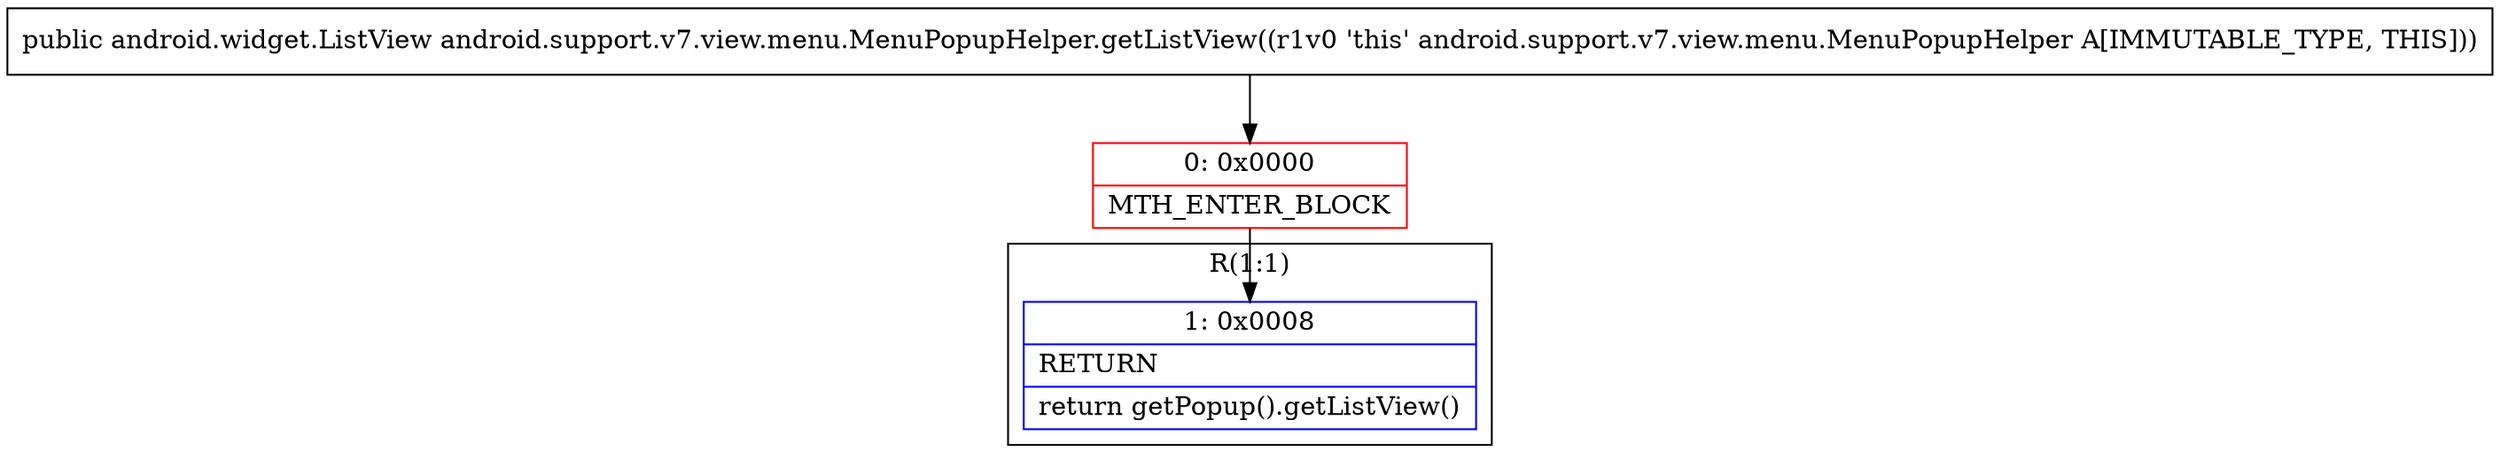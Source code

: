 digraph "CFG forandroid.support.v7.view.menu.MenuPopupHelper.getListView()Landroid\/widget\/ListView;" {
subgraph cluster_Region_2135738968 {
label = "R(1:1)";
node [shape=record,color=blue];
Node_1 [shape=record,label="{1\:\ 0x0008|RETURN\l|return getPopup().getListView()\l}"];
}
Node_0 [shape=record,color=red,label="{0\:\ 0x0000|MTH_ENTER_BLOCK\l}"];
MethodNode[shape=record,label="{public android.widget.ListView android.support.v7.view.menu.MenuPopupHelper.getListView((r1v0 'this' android.support.v7.view.menu.MenuPopupHelper A[IMMUTABLE_TYPE, THIS])) }"];
MethodNode -> Node_0;
Node_0 -> Node_1;
}

